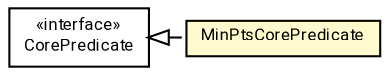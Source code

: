 #!/usr/local/bin/dot
#
# Class diagram 
# Generated by UMLGraph version R5_7_2-60-g0e99a6 (http://www.spinellis.gr/umlgraph/)
#

digraph G {
	graph [fontnames="svg"]
	edge [fontname="Roboto",fontsize=7,labelfontname="Roboto",labelfontsize=7,color="black"];
	node [fontname="Roboto",fontcolor="black",fontsize=8,shape=plaintext,margin=0,width=0,height=0];
	nodesep=0.15;
	ranksep=0.25;
	rankdir=LR;
	// de.lmu.ifi.dbs.elki.algorithm.clustering.gdbscan.MinPtsCorePredicate
	c6912809 [label=<<table title="de.lmu.ifi.dbs.elki.algorithm.clustering.gdbscan.MinPtsCorePredicate" border="0" cellborder="1" cellspacing="0" cellpadding="2" bgcolor="lemonChiffon" href="MinPtsCorePredicate.html" target="_parent">
		<tr><td><table border="0" cellspacing="0" cellpadding="1">
		<tr><td align="center" balign="center"> <font face="Roboto">MinPtsCorePredicate</font> </td></tr>
		</table></td></tr>
		</table>>, URL="MinPtsCorePredicate.html"];
	// de.lmu.ifi.dbs.elki.algorithm.clustering.gdbscan.CorePredicate<T>
	c6912847 [label=<<table title="de.lmu.ifi.dbs.elki.algorithm.clustering.gdbscan.CorePredicate" border="0" cellborder="1" cellspacing="0" cellpadding="2" href="CorePredicate.html" target="_parent">
		<tr><td><table border="0" cellspacing="0" cellpadding="1">
		<tr><td align="center" balign="center"> &#171;interface&#187; </td></tr>
		<tr><td align="center" balign="center"> <font face="Roboto">CorePredicate</font> </td></tr>
		</table></td></tr>
		</table>>, URL="CorePredicate.html"];
	// de.lmu.ifi.dbs.elki.algorithm.clustering.gdbscan.MinPtsCorePredicate implements de.lmu.ifi.dbs.elki.algorithm.clustering.gdbscan.CorePredicate<T>
	c6912847 -> c6912809 [arrowtail=empty,style=dashed,dir=back,weight=9];
}

